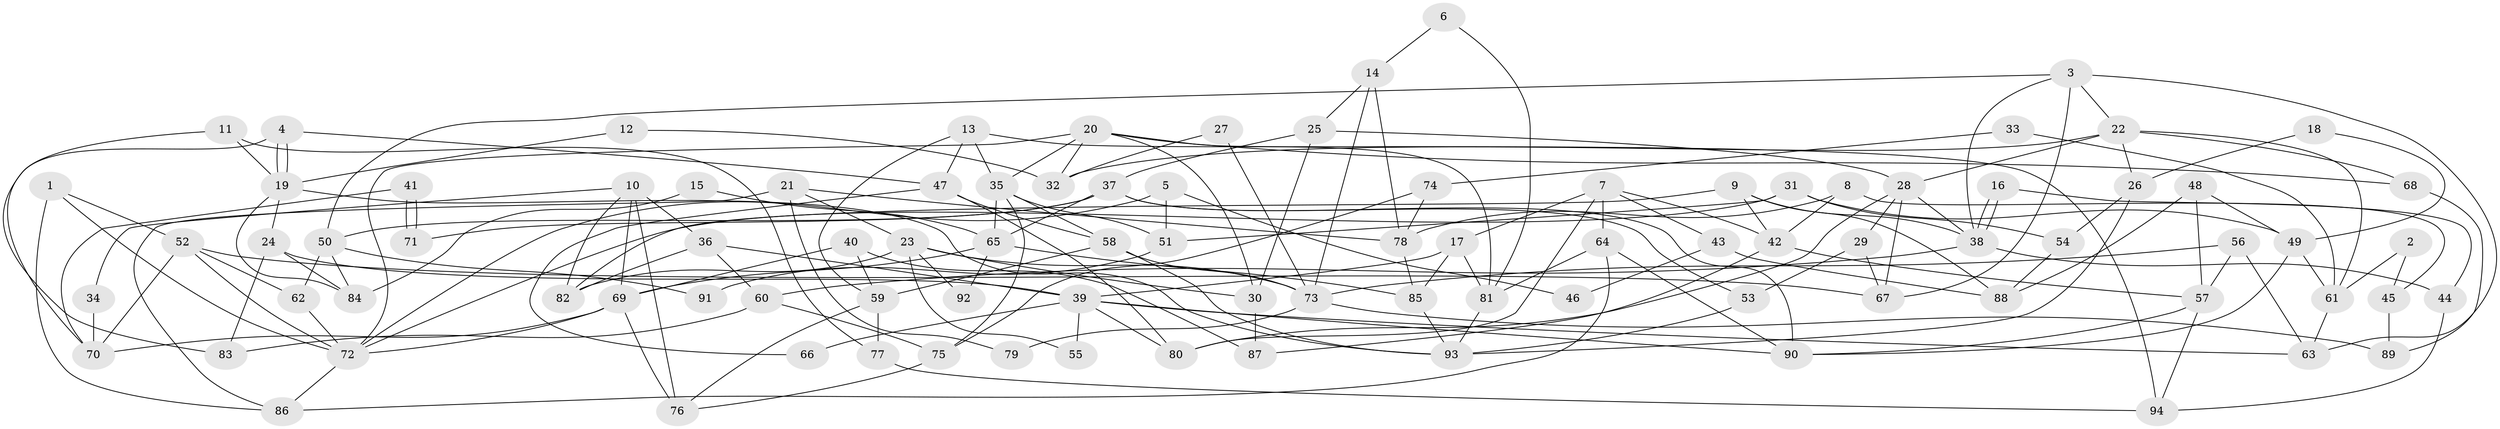 // Generated by graph-tools (version 1.1) at 2025/11/02/27/25 16:11:24]
// undirected, 94 vertices, 188 edges
graph export_dot {
graph [start="1"]
  node [color=gray90,style=filled];
  1;
  2;
  3;
  4;
  5;
  6;
  7;
  8;
  9;
  10;
  11;
  12;
  13;
  14;
  15;
  16;
  17;
  18;
  19;
  20;
  21;
  22;
  23;
  24;
  25;
  26;
  27;
  28;
  29;
  30;
  31;
  32;
  33;
  34;
  35;
  36;
  37;
  38;
  39;
  40;
  41;
  42;
  43;
  44;
  45;
  46;
  47;
  48;
  49;
  50;
  51;
  52;
  53;
  54;
  55;
  56;
  57;
  58;
  59;
  60;
  61;
  62;
  63;
  64;
  65;
  66;
  67;
  68;
  69;
  70;
  71;
  72;
  73;
  74;
  75;
  76;
  77;
  78;
  79;
  80;
  81;
  82;
  83;
  84;
  85;
  86;
  87;
  88;
  89;
  90;
  91;
  92;
  93;
  94;
  1 -- 72;
  1 -- 86;
  1 -- 52;
  2 -- 45;
  2 -- 61;
  3 -- 22;
  3 -- 38;
  3 -- 50;
  3 -- 63;
  3 -- 67;
  4 -- 70;
  4 -- 19;
  4 -- 19;
  4 -- 47;
  5 -- 51;
  5 -- 72;
  5 -- 46;
  6 -- 81;
  6 -- 14;
  7 -- 80;
  7 -- 42;
  7 -- 17;
  7 -- 43;
  7 -- 64;
  8 -- 78;
  8 -- 42;
  8 -- 45;
  9 -- 42;
  9 -- 38;
  9 -- 82;
  9 -- 88;
  10 -- 69;
  10 -- 82;
  10 -- 34;
  10 -- 36;
  10 -- 76;
  11 -- 83;
  11 -- 19;
  11 -- 77;
  12 -- 32;
  12 -- 19;
  13 -- 59;
  13 -- 47;
  13 -- 35;
  13 -- 94;
  14 -- 73;
  14 -- 25;
  14 -- 78;
  15 -- 65;
  15 -- 84;
  16 -- 38;
  16 -- 38;
  16 -- 44;
  17 -- 39;
  17 -- 81;
  17 -- 85;
  18 -- 49;
  18 -- 26;
  19 -- 84;
  19 -- 24;
  19 -- 93;
  20 -- 35;
  20 -- 72;
  20 -- 30;
  20 -- 32;
  20 -- 68;
  20 -- 81;
  21 -- 23;
  21 -- 78;
  21 -- 79;
  21 -- 86;
  22 -- 61;
  22 -- 28;
  22 -- 26;
  22 -- 32;
  22 -- 68;
  23 -- 82;
  23 -- 73;
  23 -- 30;
  23 -- 55;
  23 -- 92;
  24 -- 39;
  24 -- 83;
  24 -- 84;
  25 -- 30;
  25 -- 28;
  25 -- 37;
  26 -- 93;
  26 -- 54;
  27 -- 73;
  27 -- 32;
  28 -- 67;
  28 -- 38;
  28 -- 29;
  28 -- 80;
  29 -- 67;
  29 -- 53;
  30 -- 87;
  31 -- 54;
  31 -- 72;
  31 -- 49;
  31 -- 51;
  33 -- 61;
  33 -- 74;
  34 -- 70;
  35 -- 65;
  35 -- 51;
  35 -- 58;
  35 -- 75;
  36 -- 39;
  36 -- 60;
  36 -- 82;
  37 -- 53;
  37 -- 50;
  37 -- 65;
  37 -- 71;
  37 -- 90;
  38 -- 60;
  38 -- 44;
  39 -- 90;
  39 -- 80;
  39 -- 55;
  39 -- 63;
  39 -- 66;
  40 -- 69;
  40 -- 59;
  40 -- 87;
  41 -- 71;
  41 -- 71;
  41 -- 70;
  42 -- 87;
  42 -- 57;
  43 -- 88;
  43 -- 46;
  44 -- 94;
  45 -- 89;
  47 -- 58;
  47 -- 66;
  47 -- 80;
  48 -- 49;
  48 -- 57;
  48 -- 88;
  49 -- 90;
  49 -- 61;
  50 -- 62;
  50 -- 84;
  50 -- 91;
  51 -- 91;
  52 -- 72;
  52 -- 62;
  52 -- 67;
  52 -- 70;
  53 -- 93;
  54 -- 88;
  56 -- 57;
  56 -- 63;
  56 -- 73;
  57 -- 94;
  57 -- 90;
  58 -- 93;
  58 -- 59;
  58 -- 73;
  59 -- 76;
  59 -- 77;
  60 -- 75;
  60 -- 83;
  61 -- 63;
  62 -- 72;
  64 -- 81;
  64 -- 86;
  64 -- 90;
  65 -- 85;
  65 -- 69;
  65 -- 92;
  68 -- 89;
  69 -- 72;
  69 -- 70;
  69 -- 76;
  72 -- 86;
  73 -- 79;
  73 -- 89;
  74 -- 75;
  74 -- 78;
  75 -- 76;
  77 -- 94;
  78 -- 85;
  81 -- 93;
  85 -- 93;
}
